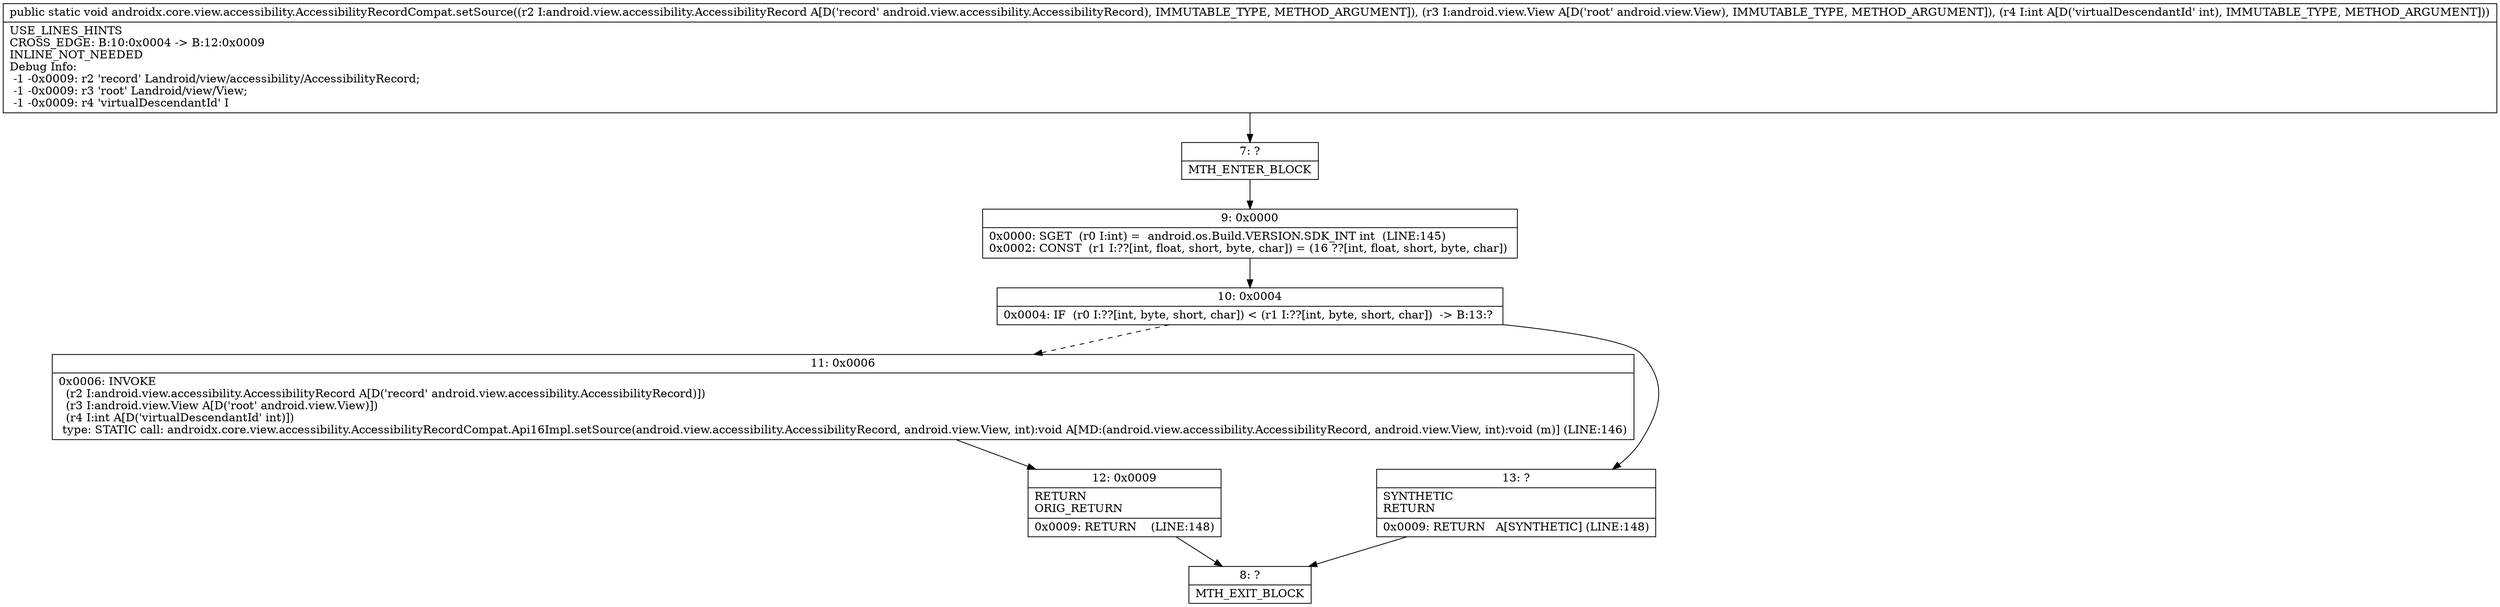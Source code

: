 digraph "CFG forandroidx.core.view.accessibility.AccessibilityRecordCompat.setSource(Landroid\/view\/accessibility\/AccessibilityRecord;Landroid\/view\/View;I)V" {
Node_7 [shape=record,label="{7\:\ ?|MTH_ENTER_BLOCK\l}"];
Node_9 [shape=record,label="{9\:\ 0x0000|0x0000: SGET  (r0 I:int) =  android.os.Build.VERSION.SDK_INT int  (LINE:145)\l0x0002: CONST  (r1 I:??[int, float, short, byte, char]) = (16 ??[int, float, short, byte, char]) \l}"];
Node_10 [shape=record,label="{10\:\ 0x0004|0x0004: IF  (r0 I:??[int, byte, short, char]) \< (r1 I:??[int, byte, short, char])  \-\> B:13:? \l}"];
Node_11 [shape=record,label="{11\:\ 0x0006|0x0006: INVOKE  \l  (r2 I:android.view.accessibility.AccessibilityRecord A[D('record' android.view.accessibility.AccessibilityRecord)])\l  (r3 I:android.view.View A[D('root' android.view.View)])\l  (r4 I:int A[D('virtualDescendantId' int)])\l type: STATIC call: androidx.core.view.accessibility.AccessibilityRecordCompat.Api16Impl.setSource(android.view.accessibility.AccessibilityRecord, android.view.View, int):void A[MD:(android.view.accessibility.AccessibilityRecord, android.view.View, int):void (m)] (LINE:146)\l}"];
Node_12 [shape=record,label="{12\:\ 0x0009|RETURN\lORIG_RETURN\l|0x0009: RETURN    (LINE:148)\l}"];
Node_8 [shape=record,label="{8\:\ ?|MTH_EXIT_BLOCK\l}"];
Node_13 [shape=record,label="{13\:\ ?|SYNTHETIC\lRETURN\l|0x0009: RETURN   A[SYNTHETIC] (LINE:148)\l}"];
MethodNode[shape=record,label="{public static void androidx.core.view.accessibility.AccessibilityRecordCompat.setSource((r2 I:android.view.accessibility.AccessibilityRecord A[D('record' android.view.accessibility.AccessibilityRecord), IMMUTABLE_TYPE, METHOD_ARGUMENT]), (r3 I:android.view.View A[D('root' android.view.View), IMMUTABLE_TYPE, METHOD_ARGUMENT]), (r4 I:int A[D('virtualDescendantId' int), IMMUTABLE_TYPE, METHOD_ARGUMENT]))  | USE_LINES_HINTS\lCROSS_EDGE: B:10:0x0004 \-\> B:12:0x0009\lINLINE_NOT_NEEDED\lDebug Info:\l  \-1 \-0x0009: r2 'record' Landroid\/view\/accessibility\/AccessibilityRecord;\l  \-1 \-0x0009: r3 'root' Landroid\/view\/View;\l  \-1 \-0x0009: r4 'virtualDescendantId' I\l}"];
MethodNode -> Node_7;Node_7 -> Node_9;
Node_9 -> Node_10;
Node_10 -> Node_11[style=dashed];
Node_10 -> Node_13;
Node_11 -> Node_12;
Node_12 -> Node_8;
Node_13 -> Node_8;
}

